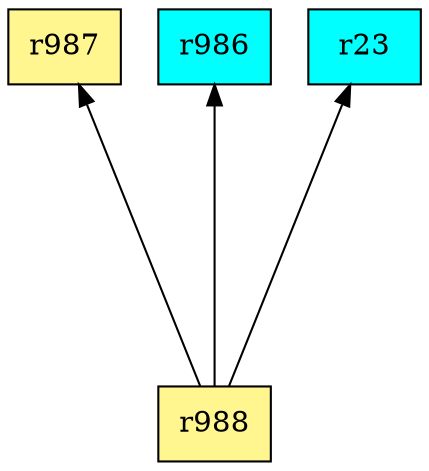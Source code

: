 digraph G {
rankdir=BT;ranksep="2.0";
"r987" [shape=record,fillcolor=khaki1,style=filled,label="{r987}"];
"r986" [shape=record,fillcolor=cyan,style=filled,label="{r986}"];
"r988" [shape=record,fillcolor=khaki1,style=filled,label="{r988}"];
"r23" [shape=record,fillcolor=cyan,style=filled,label="{r23}"];
"r988" -> "r987"
"r988" -> "r23"
"r988" -> "r986"
}